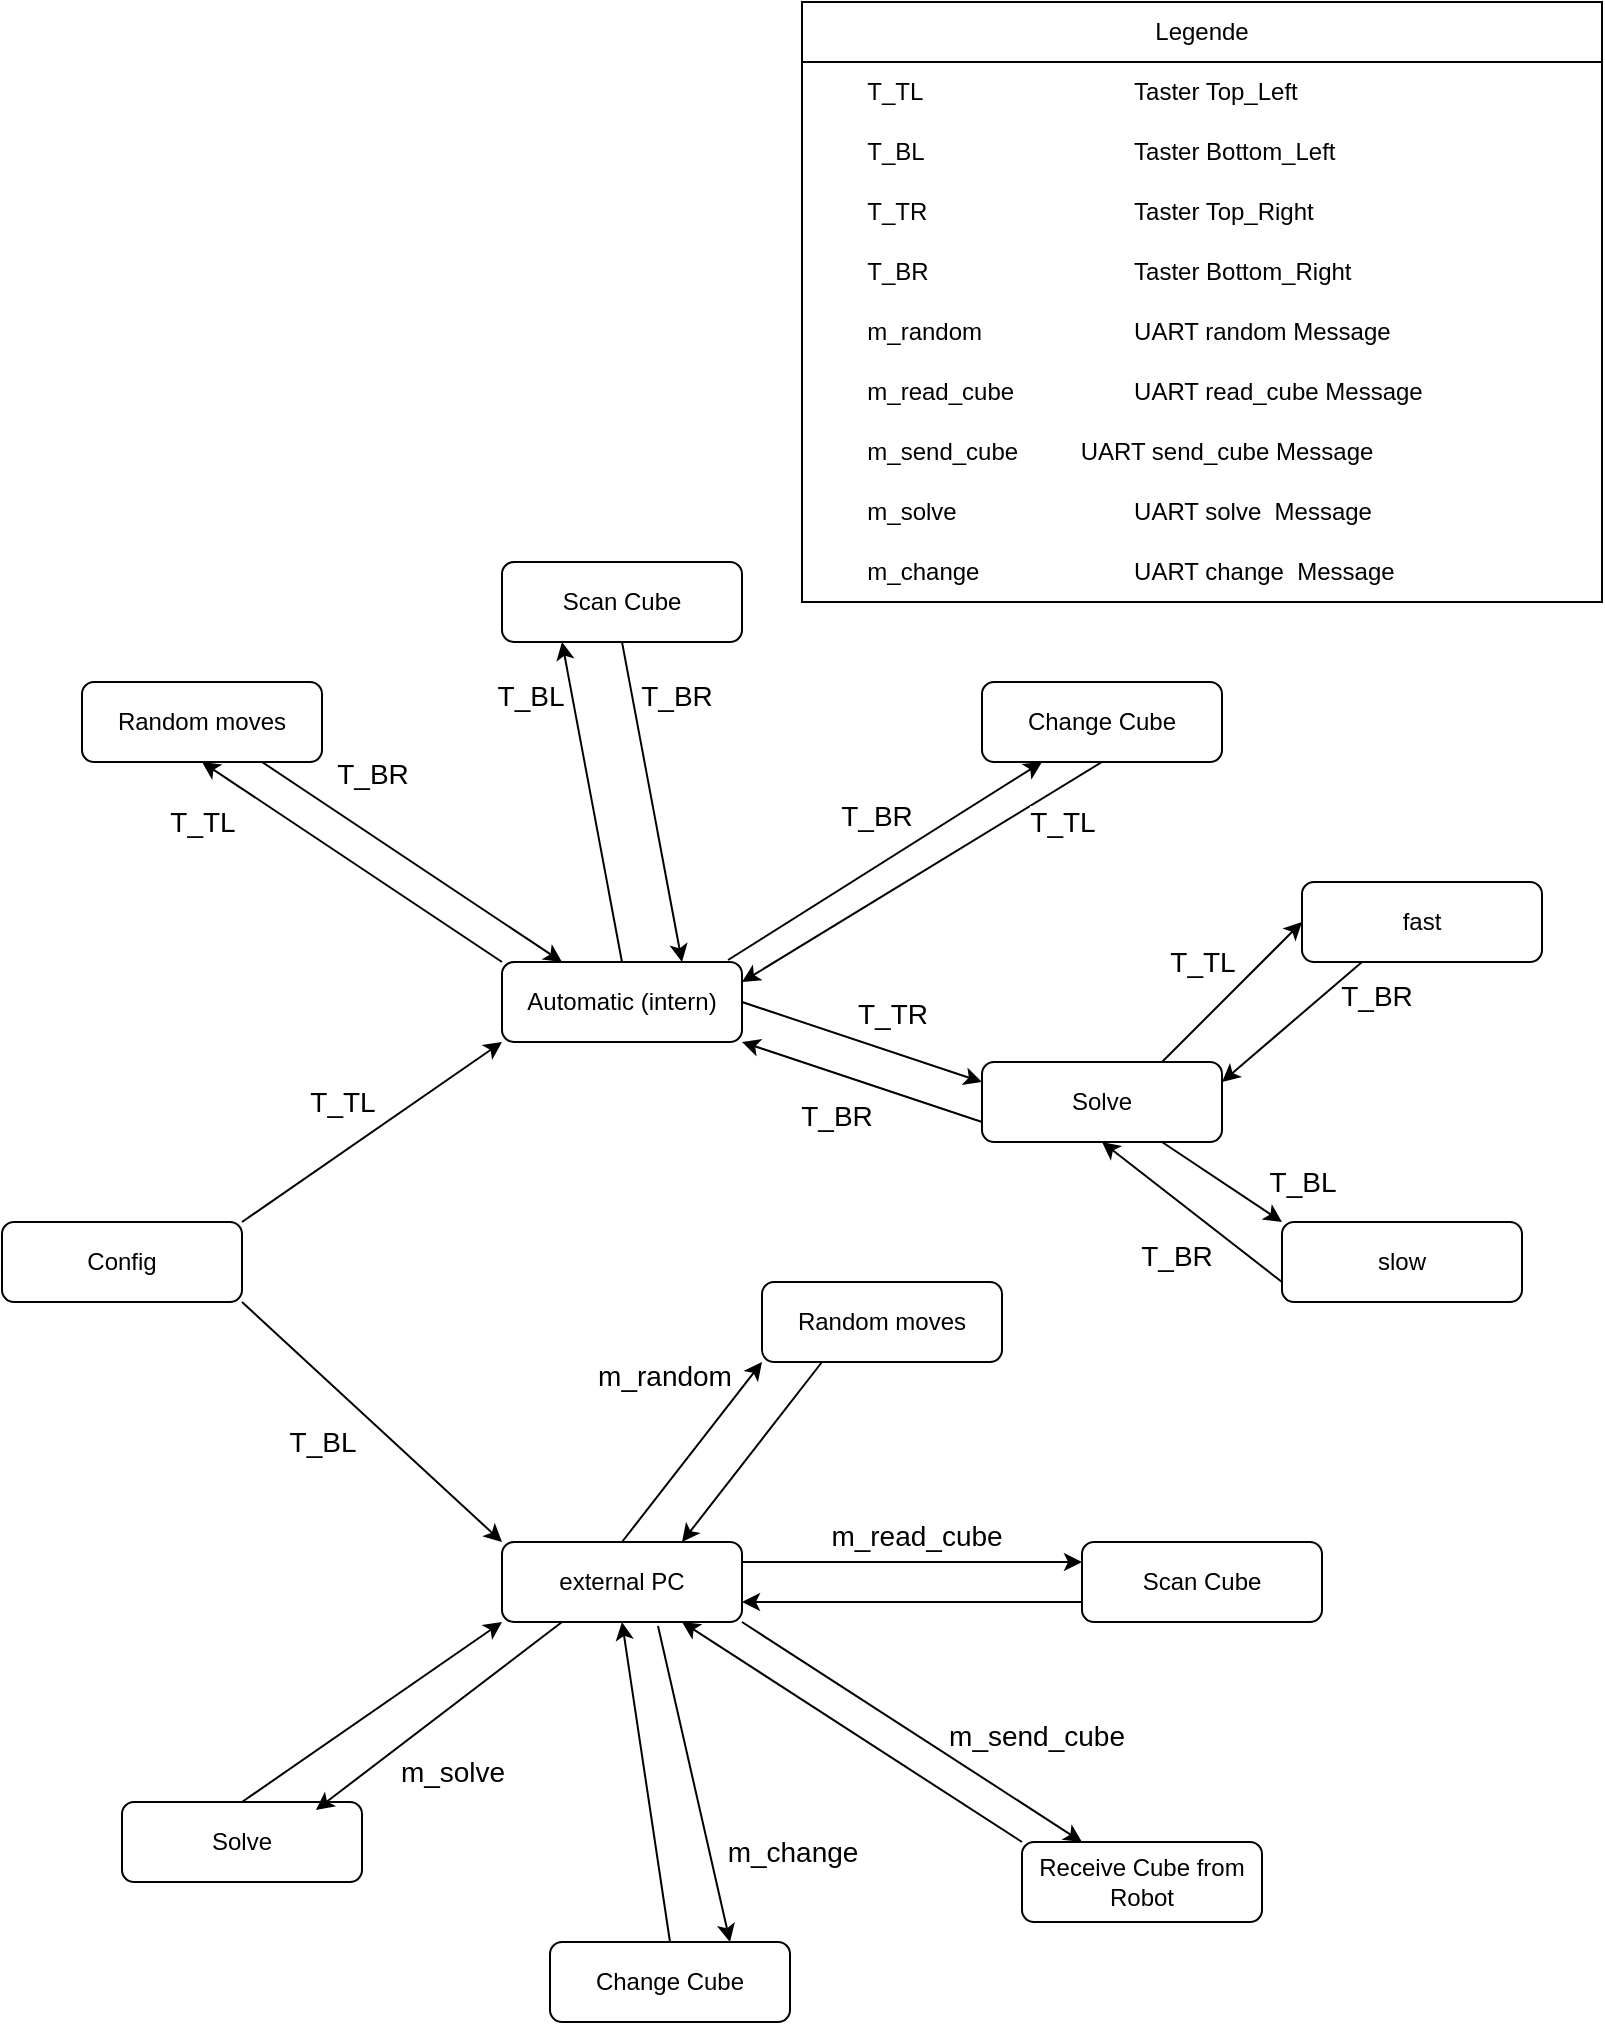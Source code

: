 <mxfile version="26.0.4">
  <diagram id="C5RBs43oDa-KdzZeNtuy" name="Page-1">
    <mxGraphModel dx="1562" dy="817" grid="1" gridSize="10" guides="1" tooltips="1" connect="1" arrows="1" fold="1" page="1" pageScale="1" pageWidth="827" pageHeight="1169" math="0" shadow="0">
      <root>
        <mxCell id="WIyWlLk6GJQsqaUBKTNV-0" />
        <mxCell id="WIyWlLk6GJQsqaUBKTNV-1" parent="WIyWlLk6GJQsqaUBKTNV-0" />
        <mxCell id="WIyWlLk6GJQsqaUBKTNV-3" value="Config" style="rounded=1;whiteSpace=wrap;html=1;fontSize=12;glass=0;strokeWidth=1;shadow=0;" parent="WIyWlLk6GJQsqaUBKTNV-1" vertex="1">
          <mxGeometry x="20" y="610" width="120" height="40" as="geometry" />
        </mxCell>
        <mxCell id="WIyWlLk6GJQsqaUBKTNV-7" value="Scan Cube" style="rounded=1;whiteSpace=wrap;html=1;fontSize=12;glass=0;strokeWidth=1;shadow=0;" parent="WIyWlLk6GJQsqaUBKTNV-1" vertex="1">
          <mxGeometry x="270" y="280" width="120" height="40" as="geometry" />
        </mxCell>
        <mxCell id="WIyWlLk6GJQsqaUBKTNV-11" value="Automatic (intern)" style="rounded=1;whiteSpace=wrap;html=1;fontSize=12;glass=0;strokeWidth=1;shadow=0;" parent="WIyWlLk6GJQsqaUBKTNV-1" vertex="1">
          <mxGeometry x="270" y="480" width="120" height="40" as="geometry" />
        </mxCell>
        <mxCell id="WIyWlLk6GJQsqaUBKTNV-12" value="Random moves" style="rounded=1;whiteSpace=wrap;html=1;fontSize=12;glass=0;strokeWidth=1;shadow=0;" parent="WIyWlLk6GJQsqaUBKTNV-1" vertex="1">
          <mxGeometry x="60" y="340" width="120" height="40" as="geometry" />
        </mxCell>
        <mxCell id="tl7rAXx4WuOvE04T2lpM-1" value="external PC" style="rounded=1;whiteSpace=wrap;html=1;fontSize=12;glass=0;strokeWidth=1;shadow=0;" parent="WIyWlLk6GJQsqaUBKTNV-1" vertex="1">
          <mxGeometry x="270" y="770" width="120" height="40" as="geometry" />
        </mxCell>
        <mxCell id="tl7rAXx4WuOvE04T2lpM-2" value="Solve" style="rounded=1;whiteSpace=wrap;html=1;fontSize=12;glass=0;strokeWidth=1;shadow=0;" parent="WIyWlLk6GJQsqaUBKTNV-1" vertex="1">
          <mxGeometry x="510" y="530" width="120" height="40" as="geometry" />
        </mxCell>
        <mxCell id="tl7rAXx4WuOvE04T2lpM-3" value="Random moves" style="rounded=1;whiteSpace=wrap;html=1;fontSize=12;glass=0;strokeWidth=1;shadow=0;" parent="WIyWlLk6GJQsqaUBKTNV-1" vertex="1">
          <mxGeometry x="400" y="640" width="120" height="40" as="geometry" />
        </mxCell>
        <mxCell id="tl7rAXx4WuOvE04T2lpM-4" value="Scan Cube" style="rounded=1;whiteSpace=wrap;html=1;fontSize=12;glass=0;strokeWidth=1;shadow=0;" parent="WIyWlLk6GJQsqaUBKTNV-1" vertex="1">
          <mxGeometry x="560" y="770" width="120" height="40" as="geometry" />
        </mxCell>
        <mxCell id="tl7rAXx4WuOvE04T2lpM-5" value="Receive Cube from Robot" style="rounded=1;whiteSpace=wrap;html=1;fontSize=12;glass=0;strokeWidth=1;shadow=0;" parent="WIyWlLk6GJQsqaUBKTNV-1" vertex="1">
          <mxGeometry x="530" y="920" width="120" height="40" as="geometry" />
        </mxCell>
        <mxCell id="tl7rAXx4WuOvE04T2lpM-6" value="Solve" style="rounded=1;whiteSpace=wrap;html=1;fontSize=12;glass=0;strokeWidth=1;shadow=0;" parent="WIyWlLk6GJQsqaUBKTNV-1" vertex="1">
          <mxGeometry x="80" y="900" width="120" height="40" as="geometry" />
        </mxCell>
        <mxCell id="tl7rAXx4WuOvE04T2lpM-14" value="" style="endArrow=classic;html=1;rounded=0;exitX=0.75;exitY=1;exitDx=0;exitDy=0;entryX=0;entryY=0;entryDx=0;entryDy=0;" parent="WIyWlLk6GJQsqaUBKTNV-1" target="tl7rAXx4WuOvE04T2lpM-1" edge="1">
          <mxGeometry width="50" height="50" relative="1" as="geometry">
            <mxPoint x="140" y="650" as="sourcePoint" />
            <mxPoint x="330" y="550" as="targetPoint" />
          </mxGeometry>
        </mxCell>
        <mxCell id="tl7rAXx4WuOvE04T2lpM-15" value="" style="endArrow=classic;html=1;rounded=0;exitX=0.75;exitY=0;exitDx=0;exitDy=0;entryX=0;entryY=1;entryDx=0;entryDy=0;" parent="WIyWlLk6GJQsqaUBKTNV-1" target="WIyWlLk6GJQsqaUBKTNV-11" edge="1">
          <mxGeometry width="50" height="50" relative="1" as="geometry">
            <mxPoint x="140" y="610" as="sourcePoint" />
            <mxPoint x="660" y="670" as="targetPoint" />
          </mxGeometry>
        </mxCell>
        <mxCell id="tl7rAXx4WuOvE04T2lpM-16" value="" style="endArrow=classic;html=1;rounded=0;exitX=0.5;exitY=0;exitDx=0;exitDy=0;entryX=0;entryY=1;entryDx=0;entryDy=0;" parent="WIyWlLk6GJQsqaUBKTNV-1" source="tl7rAXx4WuOvE04T2lpM-1" target="tl7rAXx4WuOvE04T2lpM-3" edge="1">
          <mxGeometry width="50" height="50" relative="1" as="geometry">
            <mxPoint x="270" y="650" as="sourcePoint" />
            <mxPoint x="350" y="750" as="targetPoint" />
          </mxGeometry>
        </mxCell>
        <mxCell id="tl7rAXx4WuOvE04T2lpM-17" value="" style="endArrow=classic;html=1;rounded=0;exitX=0.25;exitY=1;exitDx=0;exitDy=0;entryX=0.75;entryY=0;entryDx=0;entryDy=0;" parent="WIyWlLk6GJQsqaUBKTNV-1" source="tl7rAXx4WuOvE04T2lpM-3" target="tl7rAXx4WuOvE04T2lpM-1" edge="1">
          <mxGeometry width="50" height="50" relative="1" as="geometry">
            <mxPoint x="390" y="710" as="sourcePoint" />
            <mxPoint x="470" y="810" as="targetPoint" />
          </mxGeometry>
        </mxCell>
        <mxCell id="tl7rAXx4WuOvE04T2lpM-18" value="" style="endArrow=classic;html=1;rounded=0;exitX=1;exitY=0.25;exitDx=0;exitDy=0;entryX=0;entryY=0.25;entryDx=0;entryDy=0;" parent="WIyWlLk6GJQsqaUBKTNV-1" source="tl7rAXx4WuOvE04T2lpM-1" target="tl7rAXx4WuOvE04T2lpM-4" edge="1">
          <mxGeometry width="50" height="50" relative="1" as="geometry">
            <mxPoint x="220" y="700" as="sourcePoint" />
            <mxPoint x="300" y="800" as="targetPoint" />
          </mxGeometry>
        </mxCell>
        <mxCell id="tl7rAXx4WuOvE04T2lpM-19" value="" style="endArrow=classic;html=1;rounded=0;exitX=0;exitY=0.75;exitDx=0;exitDy=0;entryX=1;entryY=0.75;entryDx=0;entryDy=0;" parent="WIyWlLk6GJQsqaUBKTNV-1" source="tl7rAXx4WuOvE04T2lpM-4" target="tl7rAXx4WuOvE04T2lpM-1" edge="1">
          <mxGeometry width="50" height="50" relative="1" as="geometry">
            <mxPoint x="230" y="710" as="sourcePoint" />
            <mxPoint x="310" y="810" as="targetPoint" />
          </mxGeometry>
        </mxCell>
        <mxCell id="tl7rAXx4WuOvE04T2lpM-20" value="" style="endArrow=classic;html=1;rounded=0;exitX=1;exitY=1;exitDx=0;exitDy=0;entryX=0.25;entryY=0;entryDx=0;entryDy=0;" parent="WIyWlLk6GJQsqaUBKTNV-1" source="tl7rAXx4WuOvE04T2lpM-1" target="tl7rAXx4WuOvE04T2lpM-5" edge="1">
          <mxGeometry width="50" height="50" relative="1" as="geometry">
            <mxPoint x="240" y="720" as="sourcePoint" />
            <mxPoint x="320" y="820" as="targetPoint" />
          </mxGeometry>
        </mxCell>
        <mxCell id="tl7rAXx4WuOvE04T2lpM-21" value="" style="endArrow=classic;html=1;rounded=0;exitX=0;exitY=0;exitDx=0;exitDy=0;entryX=0.75;entryY=1;entryDx=0;entryDy=0;" parent="WIyWlLk6GJQsqaUBKTNV-1" source="tl7rAXx4WuOvE04T2lpM-5" target="tl7rAXx4WuOvE04T2lpM-1" edge="1">
          <mxGeometry width="50" height="50" relative="1" as="geometry">
            <mxPoint x="250" y="730" as="sourcePoint" />
            <mxPoint x="330" y="830" as="targetPoint" />
          </mxGeometry>
        </mxCell>
        <mxCell id="tl7rAXx4WuOvE04T2lpM-22" value="" style="endArrow=classic;html=1;rounded=0;exitX=0.25;exitY=1;exitDx=0;exitDy=0;entryX=0.808;entryY=0.1;entryDx=0;entryDy=0;entryPerimeter=0;" parent="WIyWlLk6GJQsqaUBKTNV-1" source="tl7rAXx4WuOvE04T2lpM-1" target="tl7rAXx4WuOvE04T2lpM-6" edge="1">
          <mxGeometry width="50" height="50" relative="1" as="geometry">
            <mxPoint x="260" y="740" as="sourcePoint" />
            <mxPoint x="340" y="840" as="targetPoint" />
          </mxGeometry>
        </mxCell>
        <mxCell id="tl7rAXx4WuOvE04T2lpM-23" value="" style="endArrow=classic;html=1;rounded=0;exitX=0.5;exitY=0;exitDx=0;exitDy=0;entryX=0;entryY=1;entryDx=0;entryDy=0;" parent="WIyWlLk6GJQsqaUBKTNV-1" source="tl7rAXx4WuOvE04T2lpM-6" target="tl7rAXx4WuOvE04T2lpM-1" edge="1">
          <mxGeometry width="50" height="50" relative="1" as="geometry">
            <mxPoint x="270" y="750" as="sourcePoint" />
            <mxPoint x="350" y="850" as="targetPoint" />
          </mxGeometry>
        </mxCell>
        <mxCell id="tl7rAXx4WuOvE04T2lpM-24" value="" style="endArrow=classic;html=1;rounded=0;exitX=0;exitY=0;exitDx=0;exitDy=0;entryX=0.5;entryY=1;entryDx=0;entryDy=0;" parent="WIyWlLk6GJQsqaUBKTNV-1" source="WIyWlLk6GJQsqaUBKTNV-11" target="WIyWlLk6GJQsqaUBKTNV-12" edge="1">
          <mxGeometry width="50" height="50" relative="1" as="geometry">
            <mxPoint x="310" y="600" as="sourcePoint" />
            <mxPoint x="390" y="780" as="targetPoint" />
          </mxGeometry>
        </mxCell>
        <mxCell id="tl7rAXx4WuOvE04T2lpM-31" value="&lt;font style=&quot;font-size: 14px;&quot;&gt;T_TL&lt;/font&gt;" style="edgeLabel;html=1;align=center;verticalAlign=middle;resizable=0;points=[];" parent="tl7rAXx4WuOvE04T2lpM-24" vertex="1" connectable="0">
          <mxGeometry x="0.207" y="3" relative="1" as="geometry">
            <mxPoint x="-58" y="-12" as="offset" />
          </mxGeometry>
        </mxCell>
        <mxCell id="tl7rAXx4WuOvE04T2lpM-25" value="" style="endArrow=classic;html=1;rounded=0;exitX=0.75;exitY=1;exitDx=0;exitDy=0;entryX=0.25;entryY=0;entryDx=0;entryDy=0;" parent="WIyWlLk6GJQsqaUBKTNV-1" source="WIyWlLk6GJQsqaUBKTNV-12" target="WIyWlLk6GJQsqaUBKTNV-11" edge="1">
          <mxGeometry width="50" height="50" relative="1" as="geometry">
            <mxPoint x="210" y="680" as="sourcePoint" />
            <mxPoint x="290" y="860" as="targetPoint" />
          </mxGeometry>
        </mxCell>
        <mxCell id="tl7rAXx4WuOvE04T2lpM-26" value="" style="endArrow=classic;html=1;rounded=0;exitX=0.5;exitY=0;exitDx=0;exitDy=0;entryX=0.25;entryY=1;entryDx=0;entryDy=0;" parent="WIyWlLk6GJQsqaUBKTNV-1" source="WIyWlLk6GJQsqaUBKTNV-11" target="WIyWlLk6GJQsqaUBKTNV-7" edge="1">
          <mxGeometry width="50" height="50" relative="1" as="geometry">
            <mxPoint x="310" y="580" as="sourcePoint" />
            <mxPoint x="390" y="760" as="targetPoint" />
          </mxGeometry>
        </mxCell>
        <mxCell id="tl7rAXx4WuOvE04T2lpM-27" value="" style="endArrow=classic;html=1;rounded=0;exitX=0.5;exitY=1;exitDx=0;exitDy=0;entryX=0.75;entryY=0;entryDx=0;entryDy=0;" parent="WIyWlLk6GJQsqaUBKTNV-1" source="WIyWlLk6GJQsqaUBKTNV-7" target="WIyWlLk6GJQsqaUBKTNV-11" edge="1">
          <mxGeometry width="50" height="50" relative="1" as="geometry">
            <mxPoint x="230" y="700" as="sourcePoint" />
            <mxPoint x="310" y="880" as="targetPoint" />
          </mxGeometry>
        </mxCell>
        <mxCell id="tl7rAXx4WuOvE04T2lpM-28" value="" style="endArrow=classic;html=1;rounded=0;exitX=1;exitY=0.5;exitDx=0;exitDy=0;entryX=0;entryY=0.25;entryDx=0;entryDy=0;" parent="WIyWlLk6GJQsqaUBKTNV-1" source="WIyWlLk6GJQsqaUBKTNV-11" target="tl7rAXx4WuOvE04T2lpM-2" edge="1">
          <mxGeometry width="50" height="50" relative="1" as="geometry">
            <mxPoint x="240" y="710" as="sourcePoint" />
            <mxPoint x="320" y="890" as="targetPoint" />
          </mxGeometry>
        </mxCell>
        <mxCell id="tl7rAXx4WuOvE04T2lpM-30" value="" style="endArrow=classic;html=1;rounded=0;exitX=0;exitY=0.75;exitDx=0;exitDy=0;entryX=1;entryY=1;entryDx=0;entryDy=0;" parent="WIyWlLk6GJQsqaUBKTNV-1" source="tl7rAXx4WuOvE04T2lpM-2" target="WIyWlLk6GJQsqaUBKTNV-11" edge="1">
          <mxGeometry width="50" height="50" relative="1" as="geometry">
            <mxPoint x="250" y="720" as="sourcePoint" />
            <mxPoint x="330" y="900" as="targetPoint" />
          </mxGeometry>
        </mxCell>
        <mxCell id="tl7rAXx4WuOvE04T2lpM-32" value="&lt;font style=&quot;font-size: 14px;&quot;&gt;T_BR&lt;/font&gt;" style="edgeLabel;html=1;align=center;verticalAlign=middle;resizable=0;points=[];" parent="WIyWlLk6GJQsqaUBKTNV-1" vertex="1" connectable="0">
          <mxGeometry x="200.002" y="390.003" as="geometry">
            <mxPoint x="5" y="-4" as="offset" />
          </mxGeometry>
        </mxCell>
        <mxCell id="tl7rAXx4WuOvE04T2lpM-33" value="&lt;font style=&quot;font-size: 14px;&quot;&gt;T_BR&lt;/font&gt;" style="edgeLabel;html=1;align=center;verticalAlign=middle;resizable=0;points=[];" parent="WIyWlLk6GJQsqaUBKTNV-1" vertex="1" connectable="0">
          <mxGeometry x="360.002" y="350.003" as="geometry">
            <mxPoint x="-3" y="-3" as="offset" />
          </mxGeometry>
        </mxCell>
        <mxCell id="tl7rAXx4WuOvE04T2lpM-34" value="&lt;font style=&quot;font-size: 14px;&quot;&gt;T_BR&lt;/font&gt;" style="edgeLabel;html=1;align=center;verticalAlign=middle;resizable=0;points=[];" parent="WIyWlLk6GJQsqaUBKTNV-1" vertex="1" connectable="0">
          <mxGeometry x="440.002" y="560.003" as="geometry">
            <mxPoint x="-3" y="-3" as="offset" />
          </mxGeometry>
        </mxCell>
        <mxCell id="tl7rAXx4WuOvE04T2lpM-35" value="&lt;font style=&quot;font-size: 14px;&quot;&gt;T_BL&lt;/font&gt;" style="edgeLabel;html=1;align=center;verticalAlign=middle;resizable=0;points=[];" parent="WIyWlLk6GJQsqaUBKTNV-1" vertex="1" connectable="0">
          <mxGeometry x="290.002" y="350.003" as="geometry">
            <mxPoint x="-6" y="-3" as="offset" />
          </mxGeometry>
        </mxCell>
        <mxCell id="tl7rAXx4WuOvE04T2lpM-36" value="&lt;font style=&quot;font-size: 14px;&quot;&gt;T_TR&lt;/font&gt;" style="edgeLabel;html=1;align=center;verticalAlign=middle;resizable=0;points=[];" parent="WIyWlLk6GJQsqaUBKTNV-1" vertex="1" connectable="0">
          <mxGeometry x="460.002" y="510.003" as="geometry">
            <mxPoint x="5" y="-4" as="offset" />
          </mxGeometry>
        </mxCell>
        <mxCell id="tl7rAXx4WuOvE04T2lpM-37" value="&lt;font style=&quot;font-size: 14px;&quot;&gt;m_random&lt;/font&gt;" style="edgeLabel;html=1;align=center;verticalAlign=middle;resizable=0;points=[];" parent="WIyWlLk6GJQsqaUBKTNV-1" vertex="1" connectable="0">
          <mxGeometry x="354.002" y="690.003" as="geometry">
            <mxPoint x="-3" y="-3" as="offset" />
          </mxGeometry>
        </mxCell>
        <mxCell id="tl7rAXx4WuOvE04T2lpM-38" value="&lt;font style=&quot;font-size: 14px;&quot;&gt;m_read_cube&lt;/font&gt;" style="edgeLabel;html=1;align=center;verticalAlign=middle;resizable=0;points=[];" parent="WIyWlLk6GJQsqaUBKTNV-1" vertex="1" connectable="0">
          <mxGeometry x="480.002" y="770.003" as="geometry">
            <mxPoint x="-3" y="-3" as="offset" />
          </mxGeometry>
        </mxCell>
        <mxCell id="tl7rAXx4WuOvE04T2lpM-39" value="&lt;font style=&quot;font-size: 14px;&quot;&gt;m_send_cube&lt;/font&gt;" style="edgeLabel;html=1;align=center;verticalAlign=middle;resizable=0;points=[];" parent="WIyWlLk6GJQsqaUBKTNV-1" vertex="1" connectable="0">
          <mxGeometry x="540.002" y="870.003" as="geometry">
            <mxPoint x="-3" y="-3" as="offset" />
          </mxGeometry>
        </mxCell>
        <mxCell id="tl7rAXx4WuOvE04T2lpM-40" value="&lt;font style=&quot;font-size: 14px;&quot;&gt;m_solve&lt;/font&gt;" style="edgeLabel;html=1;align=center;verticalAlign=middle;resizable=0;points=[];" parent="WIyWlLk6GJQsqaUBKTNV-1" vertex="1" connectable="0">
          <mxGeometry x="250.002" y="890.003" as="geometry">
            <mxPoint x="-5" y="-5" as="offset" />
          </mxGeometry>
        </mxCell>
        <mxCell id="tl7rAXx4WuOvE04T2lpM-47" value="Legende" style="swimlane;fontStyle=0;childLayout=stackLayout;horizontal=1;startSize=30;horizontalStack=0;resizeParent=1;resizeParentMax=0;resizeLast=0;collapsible=1;marginBottom=0;whiteSpace=wrap;html=1;" parent="WIyWlLk6GJQsqaUBKTNV-1" vertex="1">
          <mxGeometry x="420" width="400" height="300" as="geometry">
            <mxRectangle x="610" y="525" width="90" height="30" as="alternateBounds" />
          </mxGeometry>
        </mxCell>
        <mxCell id="tl7rAXx4WuOvE04T2lpM-48" value="&lt;span style=&quot;white-space: pre;&quot;&gt;&#x9;&lt;/span&gt;T_TL&lt;span style=&quot;white-space: pre;&quot;&gt;&#x9;&lt;/span&gt;&lt;span style=&quot;white-space: pre;&quot;&gt;&#x9;&lt;/span&gt;&lt;span style=&quot;white-space: pre;&quot;&gt;&#x9;&lt;/span&gt;&lt;span style=&quot;white-space: pre;&quot;&gt;&#x9;&lt;/span&gt;Taster Top_Left" style="text;strokeColor=none;fillColor=none;align=left;verticalAlign=middle;spacingLeft=4;spacingRight=4;overflow=hidden;points=[[0,0.5],[1,0.5]];portConstraint=eastwest;rotatable=0;whiteSpace=wrap;html=1;" parent="tl7rAXx4WuOvE04T2lpM-47" vertex="1">
          <mxGeometry y="30" width="400" height="30" as="geometry" />
        </mxCell>
        <mxCell id="tl7rAXx4WuOvE04T2lpM-49" value="&lt;span style=&quot;white-space: pre;&quot;&gt;&#x9;&lt;/span&gt;T_BL&lt;span style=&quot;white-space: pre;&quot;&gt;&#x9;&lt;/span&gt;&lt;span style=&quot;white-space: pre;&quot;&gt;&#x9;&lt;span style=&quot;white-space: pre;&quot;&gt;&#x9;&lt;/span&gt;&lt;span style=&quot;white-space: pre;&quot;&gt;&#x9;&lt;/span&gt;&lt;/span&gt;Taster Bottom_Left" style="text;strokeColor=none;fillColor=none;align=left;verticalAlign=middle;spacingLeft=4;spacingRight=4;overflow=hidden;points=[[0,0.5],[1,0.5]];portConstraint=eastwest;rotatable=0;whiteSpace=wrap;html=1;" parent="tl7rAXx4WuOvE04T2lpM-47" vertex="1">
          <mxGeometry y="60" width="400" height="30" as="geometry" />
        </mxCell>
        <mxCell id="tl7rAXx4WuOvE04T2lpM-51" value="&lt;span style=&quot;white-space: pre;&quot;&gt;&#x9;&lt;/span&gt;T_TR&lt;span style=&quot;white-space: pre;&quot;&gt;&#x9;&lt;/span&gt;&lt;span style=&quot;white-space: pre;&quot;&gt;&#x9;&lt;span style=&quot;white-space: pre;&quot;&gt;&#x9;&lt;/span&gt;&lt;span style=&quot;white-space: pre;&quot;&gt;&#x9;&lt;/span&gt;&lt;/span&gt;Taster Top_Right" style="text;strokeColor=none;fillColor=none;align=left;verticalAlign=middle;spacingLeft=4;spacingRight=4;overflow=hidden;points=[[0,0.5],[1,0.5]];portConstraint=eastwest;rotatable=0;whiteSpace=wrap;html=1;" parent="tl7rAXx4WuOvE04T2lpM-47" vertex="1">
          <mxGeometry y="90" width="400" height="30" as="geometry" />
        </mxCell>
        <mxCell id="tl7rAXx4WuOvE04T2lpM-50" value="&lt;span style=&quot;white-space: pre;&quot;&gt;&#x9;&lt;/span&gt;T_BR&lt;span style=&quot;white-space: pre;&quot;&gt;&#x9;&lt;/span&gt;&lt;span style=&quot;white-space: pre;&quot;&gt;&#x9;&lt;span style=&quot;white-space: pre;&quot;&gt;&#x9;&lt;/span&gt;&lt;span style=&quot;white-space: pre;&quot;&gt;&#x9;&lt;/span&gt;&lt;/span&gt;Taster Bottom_Right" style="text;strokeColor=none;fillColor=none;align=left;verticalAlign=middle;spacingLeft=4;spacingRight=4;overflow=hidden;points=[[0,0.5],[1,0.5]];portConstraint=eastwest;rotatable=0;whiteSpace=wrap;html=1;" parent="tl7rAXx4WuOvE04T2lpM-47" vertex="1">
          <mxGeometry y="120" width="400" height="30" as="geometry" />
        </mxCell>
        <mxCell id="tl7rAXx4WuOvE04T2lpM-53" value="&lt;span style=&quot;white-space: pre;&quot;&gt;&#x9;&lt;/span&gt;m_random&lt;span style=&quot;white-space: pre;&quot;&gt;&#x9;&lt;/span&gt;&lt;span style=&quot;white-space: pre;&quot;&gt;&#x9;&lt;span style=&quot;white-space: pre;&quot;&gt;&#x9;&lt;/span&gt;&lt;/span&gt;UART random Message" style="text;strokeColor=none;fillColor=none;align=left;verticalAlign=middle;spacingLeft=4;spacingRight=4;overflow=hidden;points=[[0,0.5],[1,0.5]];portConstraint=eastwest;rotatable=0;whiteSpace=wrap;html=1;" parent="tl7rAXx4WuOvE04T2lpM-47" vertex="1">
          <mxGeometry y="150" width="400" height="30" as="geometry" />
        </mxCell>
        <mxCell id="tl7rAXx4WuOvE04T2lpM-54" value="&lt;span style=&quot;white-space: pre;&quot;&gt;&#x9;&lt;/span&gt;m_read_cube&lt;span style=&quot;white-space: pre;&quot;&gt;&#x9;&lt;/span&gt;&lt;span style=&quot;white-space: pre;&quot;&gt;&#x9;&lt;/span&gt;&lt;span style=&quot;white-space: pre;&quot;&gt;&#x9;&lt;/span&gt;UART read_cube Message&lt;span style=&quot;white-space: pre;&quot;&gt;&#x9;&lt;/span&gt;&lt;span style=&quot;white-space: pre;&quot;&gt;&#x9;&lt;/span&gt;&lt;span style=&quot;white-space: pre;&quot;&gt;&#x9;&lt;/span&gt;" style="text;strokeColor=none;fillColor=none;align=left;verticalAlign=middle;spacingLeft=4;spacingRight=4;overflow=hidden;points=[[0,0.5],[1,0.5]];portConstraint=eastwest;rotatable=0;whiteSpace=wrap;html=1;" parent="tl7rAXx4WuOvE04T2lpM-47" vertex="1">
          <mxGeometry y="180" width="400" height="30" as="geometry" />
        </mxCell>
        <mxCell id="tl7rAXx4WuOvE04T2lpM-55" value="&lt;span style=&quot;white-space: pre;&quot;&gt;&#x9;&lt;/span&gt;m_send_cube&lt;span style=&quot;white-space: pre;&quot;&gt;&#x9;&lt;/span&gt;&lt;span style=&quot;white-space: pre;&quot;&gt;&#x9;&lt;/span&gt;UART send_cube Message&lt;span style=&quot;white-space: pre;&quot;&gt;&#x9;&lt;/span&gt;&lt;span style=&quot;white-space: pre;&quot;&gt;&#x9;&lt;/span&gt;&lt;span style=&quot;white-space: pre;&quot;&gt;&#x9;&lt;/span&gt;" style="text;strokeColor=none;fillColor=none;align=left;verticalAlign=middle;spacingLeft=4;spacingRight=4;overflow=hidden;points=[[0,0.5],[1,0.5]];portConstraint=eastwest;rotatable=0;whiteSpace=wrap;html=1;" parent="tl7rAXx4WuOvE04T2lpM-47" vertex="1">
          <mxGeometry y="210" width="400" height="30" as="geometry" />
        </mxCell>
        <mxCell id="tl7rAXx4WuOvE04T2lpM-56" value="&lt;span style=&quot;white-space: pre;&quot;&gt;&#x9;&lt;/span&gt;m_solve&lt;span style=&quot;white-space: pre;&quot;&gt;&#x9;&lt;/span&gt;&lt;span style=&quot;white-space: pre;&quot;&gt;&#x9;&lt;/span&gt;&lt;span style=&quot;white-space: pre;&quot;&gt;&#x9;&lt;/span&gt;&lt;span style=&quot;white-space: pre;&quot;&gt;&#x9;&lt;/span&gt;UART solve&amp;nbsp; Message&lt;span style=&quot;white-space: pre;&quot;&gt;&#x9;&lt;/span&gt;&lt;span style=&quot;white-space: pre;&quot;&gt;&#x9;&lt;/span&gt;&lt;span style=&quot;white-space: pre;&quot;&gt;&#x9;&lt;/span&gt;" style="text;strokeColor=none;fillColor=none;align=left;verticalAlign=middle;spacingLeft=4;spacingRight=4;overflow=hidden;points=[[0,0.5],[1,0.5]];portConstraint=eastwest;rotatable=0;whiteSpace=wrap;html=1;" parent="tl7rAXx4WuOvE04T2lpM-47" vertex="1">
          <mxGeometry y="240" width="400" height="30" as="geometry" />
        </mxCell>
        <mxCell id="jD9niXzrMYFi1hWPDR_P-0" value="&lt;span style=&quot;white-space: pre;&quot;&gt;&#x9;&lt;/span&gt;m_change&lt;span style=&quot;white-space: pre;&quot;&gt;&#x9;&lt;/span&gt;&lt;span style=&quot;white-space: pre;&quot;&gt;&#x9;&lt;/span&gt;&lt;span style=&quot;white-space: pre;&quot;&gt;&#x9;&lt;/span&gt;UART change&amp;nbsp; Message&lt;span style=&quot;white-space: pre;&quot;&gt;&#x9;&lt;/span&gt;&lt;span style=&quot;white-space: pre;&quot;&gt;&#x9;&lt;/span&gt;&lt;span style=&quot;white-space: pre;&quot;&gt;&#x9;&lt;/span&gt;" style="text;strokeColor=none;fillColor=none;align=left;verticalAlign=middle;spacingLeft=4;spacingRight=4;overflow=hidden;points=[[0,0.5],[1,0.5]];portConstraint=eastwest;rotatable=0;whiteSpace=wrap;html=1;" vertex="1" parent="tl7rAXx4WuOvE04T2lpM-47">
          <mxGeometry y="270" width="400" height="30" as="geometry" />
        </mxCell>
        <mxCell id="tl7rAXx4WuOvE04T2lpM-57" value="&lt;font style=&quot;font-size: 14px;&quot;&gt;T_TL&lt;/font&gt;" style="edgeLabel;html=1;align=center;verticalAlign=middle;resizable=0;points=[];" parent="WIyWlLk6GJQsqaUBKTNV-1" vertex="1" connectable="0">
          <mxGeometry x="190.002" y="550.003" as="geometry" />
        </mxCell>
        <mxCell id="tl7rAXx4WuOvE04T2lpM-58" value="&lt;font style=&quot;font-size: 14px;&quot;&gt;T_BL&lt;/font&gt;" style="edgeLabel;html=1;align=center;verticalAlign=middle;resizable=0;points=[];" parent="WIyWlLk6GJQsqaUBKTNV-1" vertex="1" connectable="0">
          <mxGeometry x="180.002" y="720.003" as="geometry" />
        </mxCell>
        <mxCell id="tl7rAXx4WuOvE04T2lpM-59" value="fast" style="rounded=1;whiteSpace=wrap;html=1;fontSize=12;glass=0;strokeWidth=1;shadow=0;" parent="WIyWlLk6GJQsqaUBKTNV-1" vertex="1">
          <mxGeometry x="670" y="440" width="120" height="40" as="geometry" />
        </mxCell>
        <mxCell id="tl7rAXx4WuOvE04T2lpM-60" value="slow" style="rounded=1;whiteSpace=wrap;html=1;fontSize=12;glass=0;strokeWidth=1;shadow=0;" parent="WIyWlLk6GJQsqaUBKTNV-1" vertex="1">
          <mxGeometry x="660" y="610" width="120" height="40" as="geometry" />
        </mxCell>
        <mxCell id="tl7rAXx4WuOvE04T2lpM-61" value="" style="endArrow=classic;html=1;rounded=0;exitX=0.75;exitY=0;exitDx=0;exitDy=0;entryX=0;entryY=0.5;entryDx=0;entryDy=0;" parent="WIyWlLk6GJQsqaUBKTNV-1" source="tl7rAXx4WuOvE04T2lpM-2" target="tl7rAXx4WuOvE04T2lpM-59" edge="1">
          <mxGeometry width="50" height="50" relative="1" as="geometry">
            <mxPoint x="360" y="530" as="sourcePoint" />
            <mxPoint x="460" y="410" as="targetPoint" />
          </mxGeometry>
        </mxCell>
        <mxCell id="tl7rAXx4WuOvE04T2lpM-62" value="" style="endArrow=classic;html=1;rounded=0;exitX=0.25;exitY=1;exitDx=0;exitDy=0;entryX=1;entryY=0.25;entryDx=0;entryDy=0;" parent="WIyWlLk6GJQsqaUBKTNV-1" source="tl7rAXx4WuOvE04T2lpM-59" target="tl7rAXx4WuOvE04T2lpM-2" edge="1">
          <mxGeometry width="50" height="50" relative="1" as="geometry">
            <mxPoint x="370" y="540" as="sourcePoint" />
            <mxPoint x="470" y="420" as="targetPoint" />
          </mxGeometry>
        </mxCell>
        <mxCell id="tl7rAXx4WuOvE04T2lpM-63" value="" style="endArrow=classic;html=1;rounded=0;exitX=0.75;exitY=1;exitDx=0;exitDy=0;" parent="WIyWlLk6GJQsqaUBKTNV-1" source="tl7rAXx4WuOvE04T2lpM-2" edge="1">
          <mxGeometry width="50" height="50" relative="1" as="geometry">
            <mxPoint x="380" y="550" as="sourcePoint" />
            <mxPoint x="660" y="610" as="targetPoint" />
          </mxGeometry>
        </mxCell>
        <mxCell id="tl7rAXx4WuOvE04T2lpM-64" value="" style="endArrow=classic;html=1;rounded=0;exitX=0;exitY=0.75;exitDx=0;exitDy=0;entryX=0.5;entryY=1;entryDx=0;entryDy=0;" parent="WIyWlLk6GJQsqaUBKTNV-1" source="tl7rAXx4WuOvE04T2lpM-60" target="tl7rAXx4WuOvE04T2lpM-2" edge="1">
          <mxGeometry width="50" height="50" relative="1" as="geometry">
            <mxPoint x="390" y="560" as="sourcePoint" />
            <mxPoint x="490" y="440" as="targetPoint" />
          </mxGeometry>
        </mxCell>
        <mxCell id="tl7rAXx4WuOvE04T2lpM-65" value="&lt;font style=&quot;font-size: 14px;&quot;&gt;T_TL&lt;/font&gt;" style="edgeLabel;html=1;align=center;verticalAlign=middle;resizable=0;points=[];" parent="WIyWlLk6GJQsqaUBKTNV-1" vertex="1" connectable="0">
          <mxGeometry x="620.002" y="480.003" as="geometry" />
        </mxCell>
        <mxCell id="tl7rAXx4WuOvE04T2lpM-66" value="&lt;font style=&quot;font-size: 14px;&quot;&gt;T_BR&lt;/font&gt;" style="edgeLabel;html=1;align=center;verticalAlign=middle;resizable=0;points=[];" parent="WIyWlLk6GJQsqaUBKTNV-1" vertex="1" connectable="0">
          <mxGeometry x="710.002" y="500.003" as="geometry">
            <mxPoint x="-3" y="-3" as="offset" />
          </mxGeometry>
        </mxCell>
        <mxCell id="tl7rAXx4WuOvE04T2lpM-67" value="&lt;font style=&quot;font-size: 14px;&quot;&gt;T_BR&lt;/font&gt;" style="edgeLabel;html=1;align=center;verticalAlign=middle;resizable=0;points=[];" parent="WIyWlLk6GJQsqaUBKTNV-1" vertex="1" connectable="0">
          <mxGeometry x="610.002" y="630.003" as="geometry">
            <mxPoint x="-3" y="-3" as="offset" />
          </mxGeometry>
        </mxCell>
        <mxCell id="tl7rAXx4WuOvE04T2lpM-68" value="&lt;font style=&quot;font-size: 14px;&quot;&gt;T_BL&lt;/font&gt;" style="edgeLabel;html=1;align=center;verticalAlign=middle;resizable=0;points=[];" parent="WIyWlLk6GJQsqaUBKTNV-1" vertex="1" connectable="0">
          <mxGeometry x="670.002" y="590.003" as="geometry" />
        </mxCell>
        <mxCell id="jD9niXzrMYFi1hWPDR_P-1" value="Change Cube" style="rounded=1;whiteSpace=wrap;html=1;fontSize=12;glass=0;strokeWidth=1;shadow=0;" vertex="1" parent="WIyWlLk6GJQsqaUBKTNV-1">
          <mxGeometry x="294" y="970" width="120" height="40" as="geometry" />
        </mxCell>
        <mxCell id="jD9niXzrMYFi1hWPDR_P-2" value="" style="endArrow=classic;html=1;rounded=0;exitX=0.65;exitY=1.05;exitDx=0;exitDy=0;entryX=0.75;entryY=0;entryDx=0;entryDy=0;exitPerimeter=0;" edge="1" parent="WIyWlLk6GJQsqaUBKTNV-1" source="tl7rAXx4WuOvE04T2lpM-1" target="jD9niXzrMYFi1hWPDR_P-1">
          <mxGeometry width="50" height="50" relative="1" as="geometry">
            <mxPoint x="305" y="850" as="sourcePoint" />
            <mxPoint x="455" y="970" as="targetPoint" />
          </mxGeometry>
        </mxCell>
        <mxCell id="jD9niXzrMYFi1hWPDR_P-3" value="" style="endArrow=classic;html=1;rounded=0;exitX=0.5;exitY=0;exitDx=0;exitDy=0;entryX=0.5;entryY=1;entryDx=0;entryDy=0;" edge="1" parent="WIyWlLk6GJQsqaUBKTNV-1" source="jD9niXzrMYFi1hWPDR_P-1" target="tl7rAXx4WuOvE04T2lpM-1">
          <mxGeometry width="50" height="50" relative="1" as="geometry">
            <mxPoint x="488.5" y="970" as="sourcePoint" />
            <mxPoint x="338.5" y="850" as="targetPoint" />
          </mxGeometry>
        </mxCell>
        <mxCell id="jD9niXzrMYFi1hWPDR_P-4" value="&lt;font style=&quot;font-size: 14px;&quot;&gt;m_change&lt;/font&gt;" style="edgeLabel;html=1;align=center;verticalAlign=middle;resizable=0;points=[];" vertex="1" connectable="0" parent="WIyWlLk6GJQsqaUBKTNV-1">
          <mxGeometry x="420.002" y="930.003" as="geometry">
            <mxPoint x="-5" y="-5" as="offset" />
          </mxGeometry>
        </mxCell>
        <mxCell id="jD9niXzrMYFi1hWPDR_P-5" value="Change Cube" style="rounded=1;whiteSpace=wrap;html=1;fontSize=12;glass=0;strokeWidth=1;shadow=0;" vertex="1" parent="WIyWlLk6GJQsqaUBKTNV-1">
          <mxGeometry x="510" y="340" width="120" height="40" as="geometry" />
        </mxCell>
        <mxCell id="jD9niXzrMYFi1hWPDR_P-6" value="" style="endArrow=classic;html=1;rounded=0;exitX=0.942;exitY=-0.025;exitDx=0;exitDy=0;entryX=0.25;entryY=1;entryDx=0;entryDy=0;exitPerimeter=0;" edge="1" parent="WIyWlLk6GJQsqaUBKTNV-1" source="WIyWlLk6GJQsqaUBKTNV-11" target="jD9niXzrMYFi1hWPDR_P-5">
          <mxGeometry width="50" height="50" relative="1" as="geometry">
            <mxPoint x="450" y="470" as="sourcePoint" />
            <mxPoint x="520" y="400" as="targetPoint" />
          </mxGeometry>
        </mxCell>
        <mxCell id="jD9niXzrMYFi1hWPDR_P-7" value="" style="endArrow=classic;html=1;rounded=0;exitX=0.5;exitY=1;exitDx=0;exitDy=0;entryX=1;entryY=0.25;entryDx=0;entryDy=0;" edge="1" parent="WIyWlLk6GJQsqaUBKTNV-1" source="jD9niXzrMYFi1hWPDR_P-5" target="WIyWlLk6GJQsqaUBKTNV-11">
          <mxGeometry width="50" height="50" relative="1" as="geometry">
            <mxPoint x="500" y="360" as="sourcePoint" />
            <mxPoint x="530" y="520" as="targetPoint" />
          </mxGeometry>
        </mxCell>
        <mxCell id="jD9niXzrMYFi1hWPDR_P-8" value="&lt;font style=&quot;font-size: 14px;&quot;&gt;T_BR&lt;/font&gt;" style="edgeLabel;html=1;align=center;verticalAlign=middle;resizable=0;points=[];" vertex="1" connectable="0" parent="WIyWlLk6GJQsqaUBKTNV-1">
          <mxGeometry x="460.002" y="410.003" as="geometry">
            <mxPoint x="-3" y="-3" as="offset" />
          </mxGeometry>
        </mxCell>
        <mxCell id="jD9niXzrMYFi1hWPDR_P-9" value="&lt;font style=&quot;font-size: 14px;&quot;&gt;T_TL&lt;/font&gt;" style="edgeLabel;html=1;align=center;verticalAlign=middle;resizable=0;points=[];" vertex="1" connectable="0" parent="WIyWlLk6GJQsqaUBKTNV-1">
          <mxGeometry x="550.002" y="410.004" as="geometry" />
        </mxCell>
      </root>
    </mxGraphModel>
  </diagram>
</mxfile>
